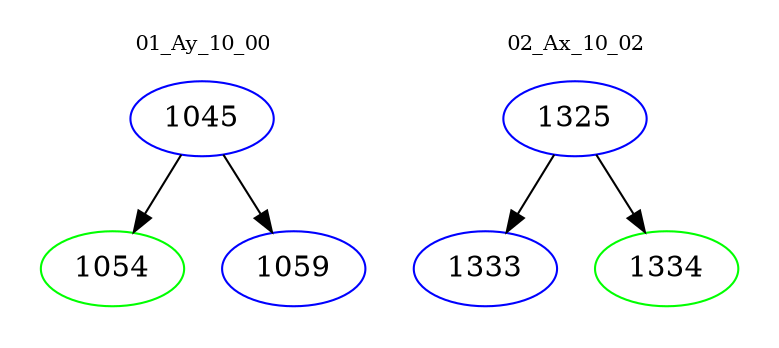 digraph{
subgraph cluster_0 {
color = white
label = "01_Ay_10_00";
fontsize=10;
T0_1045 [label="1045", color="blue"]
T0_1045 -> T0_1054 [color="black"]
T0_1054 [label="1054", color="green"]
T0_1045 -> T0_1059 [color="black"]
T0_1059 [label="1059", color="blue"]
}
subgraph cluster_1 {
color = white
label = "02_Ax_10_02";
fontsize=10;
T1_1325 [label="1325", color="blue"]
T1_1325 -> T1_1333 [color="black"]
T1_1333 [label="1333", color="blue"]
T1_1325 -> T1_1334 [color="black"]
T1_1334 [label="1334", color="green"]
}
}
